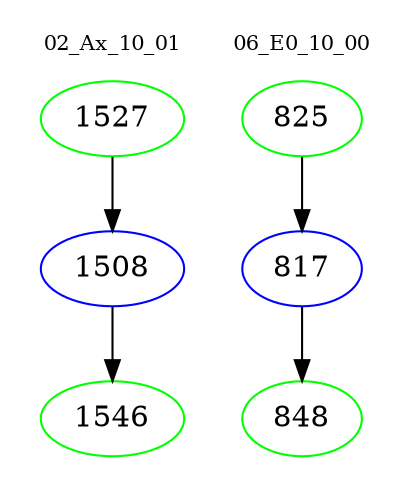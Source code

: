 digraph{
subgraph cluster_0 {
color = white
label = "02_Ax_10_01";
fontsize=10;
T0_1527 [label="1527", color="green"]
T0_1527 -> T0_1508 [color="black"]
T0_1508 [label="1508", color="blue"]
T0_1508 -> T0_1546 [color="black"]
T0_1546 [label="1546", color="green"]
}
subgraph cluster_1 {
color = white
label = "06_E0_10_00";
fontsize=10;
T1_825 [label="825", color="green"]
T1_825 -> T1_817 [color="black"]
T1_817 [label="817", color="blue"]
T1_817 -> T1_848 [color="black"]
T1_848 [label="848", color="green"]
}
}
